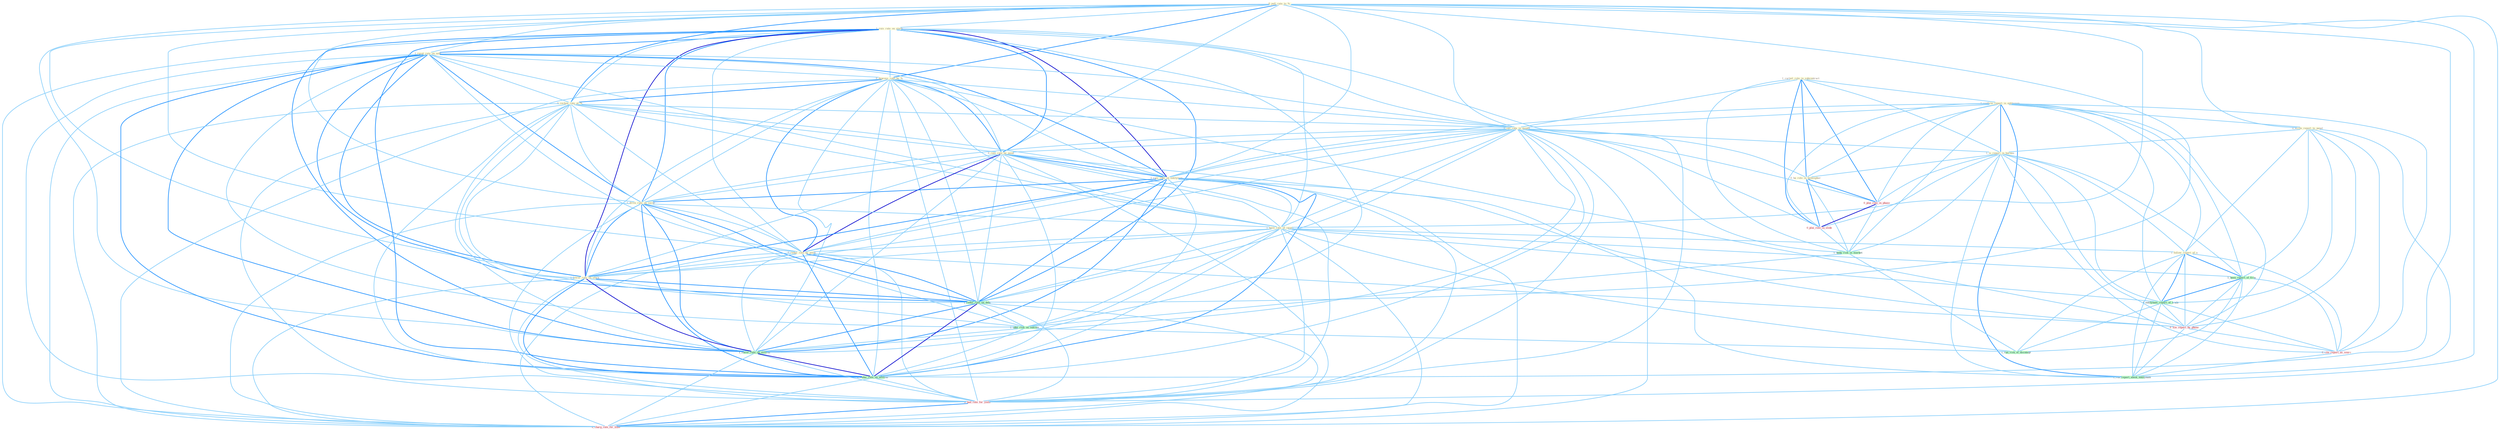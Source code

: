 Graph G{ 
    node
    [shape=polygon,style=filled,width=.5,height=.06,color="#BDFCC9",fixedsize=true,fontsize=4,
    fontcolor="#2f4f4f"];
    {node
    [color="#ffffe0", fontcolor="#8b7d6b"] "0_pull_rate_to_% " "1_rais_rate_on_stock " "1_curtail_role_in_subcontract " "1_confirm_report_in_entitynam " "1_reset_rate_on_note " "0_depress_rate_by_% " "0_reckon_rate_at_% " "0_write_report_to_panel " "0_jolt_rate_in_month " "1_is_report_in_bureau " "0_rais_rate_by_point " "1_rais_rate_on_entitynam " "1_drive_rate_on_secur " "1_have_rate_of_injuri " "0_reduc_rate_by_point " "1_follow_report_of_a " "0_ha_role_in_hemispher " "1_lower_rate_on_stock "}
{node [color="#fff0f5", fontcolor="#b22222"] "0_plai_role_in_phase " "0_plai_role_in_slide " "0_file_report_by_phone " "0_cite_report_as_sourc " "0_had_rate_for_yield " "0_charg_rate_for_time "}
edge [color="#B0E2FF"];

	"0_pull_rate_to_% " -- "1_rais_rate_on_stock " [w="1", color="#87cefa" ];
	"0_pull_rate_to_% " -- "1_reset_rate_on_note " [w="1", color="#87cefa" ];
	"0_pull_rate_to_% " -- "0_depress_rate_by_% " [w="2", color="#1e90ff" , len=0.8];
	"0_pull_rate_to_% " -- "0_reckon_rate_at_% " [w="2", color="#1e90ff" , len=0.8];
	"0_pull_rate_to_% " -- "0_write_report_to_panel " [w="1", color="#87cefa" ];
	"0_pull_rate_to_% " -- "0_jolt_rate_in_month " [w="1", color="#87cefa" ];
	"0_pull_rate_to_% " -- "0_rais_rate_by_point " [w="1", color="#87cefa" ];
	"0_pull_rate_to_% " -- "1_rais_rate_on_entitynam " [w="1", color="#87cefa" ];
	"0_pull_rate_to_% " -- "1_drive_rate_on_secur " [w="1", color="#87cefa" ];
	"0_pull_rate_to_% " -- "1_have_rate_of_injuri " [w="1", color="#87cefa" ];
	"0_pull_rate_to_% " -- "0_reduc_rate_by_point " [w="1", color="#87cefa" ];
	"0_pull_rate_to_% " -- "1_lower_rate_on_stock " [w="1", color="#87cefa" ];
	"0_pull_rate_to_% " -- "1_reduc_rate_on_debt " [w="1", color="#87cefa" ];
	"0_pull_rate_to_% " -- "1_lower_rate_on_million " [w="1", color="#87cefa" ];
	"0_pull_rate_to_% " -- "1_reduc_rate_on_million " [w="1", color="#87cefa" ];
	"0_pull_rate_to_% " -- "0_had_rate_for_yield " [w="1", color="#87cefa" ];
	"0_pull_rate_to_% " -- "0_charg_rate_for_time " [w="1", color="#87cefa" ];
	"1_rais_rate_on_stock " -- "1_reset_rate_on_note " [w="2", color="#1e90ff" , len=0.8];
	"1_rais_rate_on_stock " -- "0_depress_rate_by_% " [w="1", color="#87cefa" ];
	"1_rais_rate_on_stock " -- "0_reckon_rate_at_% " [w="1", color="#87cefa" ];
	"1_rais_rate_on_stock " -- "0_jolt_rate_in_month " [w="1", color="#87cefa" ];
	"1_rais_rate_on_stock " -- "0_rais_rate_by_point " [w="2", color="#1e90ff" , len=0.8];
	"1_rais_rate_on_stock " -- "1_rais_rate_on_entitynam " [w="3", color="#0000cd" , len=0.6];
	"1_rais_rate_on_stock " -- "1_drive_rate_on_secur " [w="2", color="#1e90ff" , len=0.8];
	"1_rais_rate_on_stock " -- "1_have_rate_of_injuri " [w="1", color="#87cefa" ];
	"1_rais_rate_on_stock " -- "0_reduc_rate_by_point " [w="1", color="#87cefa" ];
	"1_rais_rate_on_stock " -- "1_lower_rate_on_stock " [w="3", color="#0000cd" , len=0.6];
	"1_rais_rate_on_stock " -- "1_reduc_rate_on_debt " [w="2", color="#1e90ff" , len=0.8];
	"1_rais_rate_on_stock " -- "1_take_risk_on_outcom " [w="1", color="#87cefa" ];
	"1_rais_rate_on_stock " -- "1_lower_rate_on_million " [w="2", color="#1e90ff" , len=0.8];
	"1_rais_rate_on_stock " -- "1_reduc_rate_on_million " [w="2", color="#1e90ff" , len=0.8];
	"1_rais_rate_on_stock " -- "0_had_rate_for_yield " [w="1", color="#87cefa" ];
	"1_rais_rate_on_stock " -- "0_charg_rate_for_time " [w="1", color="#87cefa" ];
	"1_curtail_role_in_subcontract " -- "1_confirm_report_in_entitynam " [w="1", color="#87cefa" ];
	"1_curtail_role_in_subcontract " -- "0_jolt_rate_in_month " [w="1", color="#87cefa" ];
	"1_curtail_role_in_subcontract " -- "1_is_report_in_bureau " [w="1", color="#87cefa" ];
	"1_curtail_role_in_subcontract " -- "0_ha_role_in_hemispher " [w="2", color="#1e90ff" , len=0.8];
	"1_curtail_role_in_subcontract " -- "0_plai_role_in_phase " [w="2", color="#1e90ff" , len=0.8];
	"1_curtail_role_in_subcontract " -- "0_plai_role_in_slide " [w="2", color="#1e90ff" , len=0.8];
	"1_curtail_role_in_subcontract " -- "1_hedg_risk_in_market " [w="1", color="#87cefa" ];
	"1_confirm_report_in_entitynam " -- "0_write_report_to_panel " [w="1", color="#87cefa" ];
	"1_confirm_report_in_entitynam " -- "0_jolt_rate_in_month " [w="1", color="#87cefa" ];
	"1_confirm_report_in_entitynam " -- "1_is_report_in_bureau " [w="2", color="#1e90ff" , len=0.8];
	"1_confirm_report_in_entitynam " -- "1_rais_rate_on_entitynam " [w="1", color="#87cefa" ];
	"1_confirm_report_in_entitynam " -- "1_follow_report_of_a " [w="1", color="#87cefa" ];
	"1_confirm_report_in_entitynam " -- "0_ha_role_in_hemispher " [w="1", color="#87cefa" ];
	"1_confirm_report_in_entitynam " -- "0_plai_role_in_phase " [w="1", color="#87cefa" ];
	"1_confirm_report_in_entitynam " -- "1_been_report_of_firm " [w="1", color="#87cefa" ];
	"1_confirm_report_in_entitynam " -- "0_plai_role_in_slide " [w="1", color="#87cefa" ];
	"1_confirm_report_in_entitynam " -- "1_entitynam_report_of_trade " [w="1", color="#87cefa" ];
	"1_confirm_report_in_entitynam " -- "1_hedg_risk_in_market " [w="1", color="#87cefa" ];
	"1_confirm_report_in_entitynam " -- "0_file_report_by_phone " [w="1", color="#87cefa" ];
	"1_confirm_report_in_entitynam " -- "0_cite_report_as_sourc " [w="1", color="#87cefa" ];
	"1_confirm_report_in_entitynam " -- "1_ran_report_about_entitynam " [w="2", color="#1e90ff" , len=0.8];
	"1_reset_rate_on_note " -- "0_depress_rate_by_% " [w="1", color="#87cefa" ];
	"1_reset_rate_on_note " -- "0_reckon_rate_at_% " [w="1", color="#87cefa" ];
	"1_reset_rate_on_note " -- "0_jolt_rate_in_month " [w="1", color="#87cefa" ];
	"1_reset_rate_on_note " -- "0_rais_rate_by_point " [w="1", color="#87cefa" ];
	"1_reset_rate_on_note " -- "1_rais_rate_on_entitynam " [w="2", color="#1e90ff" , len=0.8];
	"1_reset_rate_on_note " -- "1_drive_rate_on_secur " [w="2", color="#1e90ff" , len=0.8];
	"1_reset_rate_on_note " -- "1_have_rate_of_injuri " [w="1", color="#87cefa" ];
	"1_reset_rate_on_note " -- "0_reduc_rate_by_point " [w="1", color="#87cefa" ];
	"1_reset_rate_on_note " -- "1_lower_rate_on_stock " [w="2", color="#1e90ff" , len=0.8];
	"1_reset_rate_on_note " -- "1_reduc_rate_on_debt " [w="2", color="#1e90ff" , len=0.8];
	"1_reset_rate_on_note " -- "1_take_risk_on_outcom " [w="1", color="#87cefa" ];
	"1_reset_rate_on_note " -- "1_lower_rate_on_million " [w="2", color="#1e90ff" , len=0.8];
	"1_reset_rate_on_note " -- "1_reduc_rate_on_million " [w="2", color="#1e90ff" , len=0.8];
	"1_reset_rate_on_note " -- "0_had_rate_for_yield " [w="1", color="#87cefa" ];
	"1_reset_rate_on_note " -- "0_charg_rate_for_time " [w="1", color="#87cefa" ];
	"0_depress_rate_by_% " -- "0_reckon_rate_at_% " [w="2", color="#1e90ff" , len=0.8];
	"0_depress_rate_by_% " -- "0_jolt_rate_in_month " [w="1", color="#87cefa" ];
	"0_depress_rate_by_% " -- "0_rais_rate_by_point " [w="2", color="#1e90ff" , len=0.8];
	"0_depress_rate_by_% " -- "1_rais_rate_on_entitynam " [w="1", color="#87cefa" ];
	"0_depress_rate_by_% " -- "1_drive_rate_on_secur " [w="1", color="#87cefa" ];
	"0_depress_rate_by_% " -- "1_have_rate_of_injuri " [w="1", color="#87cefa" ];
	"0_depress_rate_by_% " -- "0_reduc_rate_by_point " [w="2", color="#1e90ff" , len=0.8];
	"0_depress_rate_by_% " -- "1_lower_rate_on_stock " [w="1", color="#87cefa" ];
	"0_depress_rate_by_% " -- "1_reduc_rate_on_debt " [w="1", color="#87cefa" ];
	"0_depress_rate_by_% " -- "0_file_report_by_phone " [w="1", color="#87cefa" ];
	"0_depress_rate_by_% " -- "1_lower_rate_on_million " [w="1", color="#87cefa" ];
	"0_depress_rate_by_% " -- "1_reduc_rate_on_million " [w="1", color="#87cefa" ];
	"0_depress_rate_by_% " -- "0_had_rate_for_yield " [w="1", color="#87cefa" ];
	"0_depress_rate_by_% " -- "0_charg_rate_for_time " [w="1", color="#87cefa" ];
	"0_reckon_rate_at_% " -- "0_jolt_rate_in_month " [w="1", color="#87cefa" ];
	"0_reckon_rate_at_% " -- "0_rais_rate_by_point " [w="1", color="#87cefa" ];
	"0_reckon_rate_at_% " -- "1_rais_rate_on_entitynam " [w="1", color="#87cefa" ];
	"0_reckon_rate_at_% " -- "1_drive_rate_on_secur " [w="1", color="#87cefa" ];
	"0_reckon_rate_at_% " -- "1_have_rate_of_injuri " [w="1", color="#87cefa" ];
	"0_reckon_rate_at_% " -- "0_reduc_rate_by_point " [w="1", color="#87cefa" ];
	"0_reckon_rate_at_% " -- "1_lower_rate_on_stock " [w="1", color="#87cefa" ];
	"0_reckon_rate_at_% " -- "1_reduc_rate_on_debt " [w="1", color="#87cefa" ];
	"0_reckon_rate_at_% " -- "1_lower_rate_on_million " [w="1", color="#87cefa" ];
	"0_reckon_rate_at_% " -- "1_reduc_rate_on_million " [w="1", color="#87cefa" ];
	"0_reckon_rate_at_% " -- "0_had_rate_for_yield " [w="1", color="#87cefa" ];
	"0_reckon_rate_at_% " -- "0_charg_rate_for_time " [w="1", color="#87cefa" ];
	"0_write_report_to_panel " -- "1_is_report_in_bureau " [w="1", color="#87cefa" ];
	"0_write_report_to_panel " -- "1_follow_report_of_a " [w="1", color="#87cefa" ];
	"0_write_report_to_panel " -- "1_been_report_of_firm " [w="1", color="#87cefa" ];
	"0_write_report_to_panel " -- "1_entitynam_report_of_trade " [w="1", color="#87cefa" ];
	"0_write_report_to_panel " -- "0_file_report_by_phone " [w="1", color="#87cefa" ];
	"0_write_report_to_panel " -- "0_cite_report_as_sourc " [w="1", color="#87cefa" ];
	"0_write_report_to_panel " -- "1_ran_report_about_entitynam " [w="1", color="#87cefa" ];
	"0_jolt_rate_in_month " -- "1_is_report_in_bureau " [w="1", color="#87cefa" ];
	"0_jolt_rate_in_month " -- "0_rais_rate_by_point " [w="1", color="#87cefa" ];
	"0_jolt_rate_in_month " -- "1_rais_rate_on_entitynam " [w="1", color="#87cefa" ];
	"0_jolt_rate_in_month " -- "1_drive_rate_on_secur " [w="1", color="#87cefa" ];
	"0_jolt_rate_in_month " -- "1_have_rate_of_injuri " [w="1", color="#87cefa" ];
	"0_jolt_rate_in_month " -- "0_reduc_rate_by_point " [w="1", color="#87cefa" ];
	"0_jolt_rate_in_month " -- "0_ha_role_in_hemispher " [w="1", color="#87cefa" ];
	"0_jolt_rate_in_month " -- "1_lower_rate_on_stock " [w="1", color="#87cefa" ];
	"0_jolt_rate_in_month " -- "1_reduc_rate_on_debt " [w="1", color="#87cefa" ];
	"0_jolt_rate_in_month " -- "0_plai_role_in_phase " [w="1", color="#87cefa" ];
	"0_jolt_rate_in_month " -- "0_plai_role_in_slide " [w="1", color="#87cefa" ];
	"0_jolt_rate_in_month " -- "1_hedg_risk_in_market " [w="1", color="#87cefa" ];
	"0_jolt_rate_in_month " -- "1_lower_rate_on_million " [w="1", color="#87cefa" ];
	"0_jolt_rate_in_month " -- "1_reduc_rate_on_million " [w="1", color="#87cefa" ];
	"0_jolt_rate_in_month " -- "0_had_rate_for_yield " [w="1", color="#87cefa" ];
	"0_jolt_rate_in_month " -- "0_charg_rate_for_time " [w="1", color="#87cefa" ];
	"1_is_report_in_bureau " -- "1_follow_report_of_a " [w="1", color="#87cefa" ];
	"1_is_report_in_bureau " -- "0_ha_role_in_hemispher " [w="1", color="#87cefa" ];
	"1_is_report_in_bureau " -- "0_plai_role_in_phase " [w="1", color="#87cefa" ];
	"1_is_report_in_bureau " -- "1_been_report_of_firm " [w="1", color="#87cefa" ];
	"1_is_report_in_bureau " -- "0_plai_role_in_slide " [w="1", color="#87cefa" ];
	"1_is_report_in_bureau " -- "1_entitynam_report_of_trade " [w="1", color="#87cefa" ];
	"1_is_report_in_bureau " -- "1_hedg_risk_in_market " [w="1", color="#87cefa" ];
	"1_is_report_in_bureau " -- "0_file_report_by_phone " [w="1", color="#87cefa" ];
	"1_is_report_in_bureau " -- "0_cite_report_as_sourc " [w="1", color="#87cefa" ];
	"1_is_report_in_bureau " -- "1_ran_report_about_entitynam " [w="1", color="#87cefa" ];
	"0_rais_rate_by_point " -- "1_rais_rate_on_entitynam " [w="2", color="#1e90ff" , len=0.8];
	"0_rais_rate_by_point " -- "1_drive_rate_on_secur " [w="1", color="#87cefa" ];
	"0_rais_rate_by_point " -- "1_have_rate_of_injuri " [w="1", color="#87cefa" ];
	"0_rais_rate_by_point " -- "0_reduc_rate_by_point " [w="3", color="#0000cd" , len=0.6];
	"0_rais_rate_by_point " -- "1_lower_rate_on_stock " [w="1", color="#87cefa" ];
	"0_rais_rate_by_point " -- "1_reduc_rate_on_debt " [w="1", color="#87cefa" ];
	"0_rais_rate_by_point " -- "0_file_report_by_phone " [w="1", color="#87cefa" ];
	"0_rais_rate_by_point " -- "1_lower_rate_on_million " [w="1", color="#87cefa" ];
	"0_rais_rate_by_point " -- "1_reduc_rate_on_million " [w="1", color="#87cefa" ];
	"0_rais_rate_by_point " -- "0_had_rate_for_yield " [w="1", color="#87cefa" ];
	"0_rais_rate_by_point " -- "0_charg_rate_for_time " [w="1", color="#87cefa" ];
	"1_rais_rate_on_entitynam " -- "1_drive_rate_on_secur " [w="2", color="#1e90ff" , len=0.8];
	"1_rais_rate_on_entitynam " -- "1_have_rate_of_injuri " [w="1", color="#87cefa" ];
	"1_rais_rate_on_entitynam " -- "0_reduc_rate_by_point " [w="1", color="#87cefa" ];
	"1_rais_rate_on_entitynam " -- "1_lower_rate_on_stock " [w="2", color="#1e90ff" , len=0.8];
	"1_rais_rate_on_entitynam " -- "1_reduc_rate_on_debt " [w="2", color="#1e90ff" , len=0.8];
	"1_rais_rate_on_entitynam " -- "1_take_risk_on_outcom " [w="1", color="#87cefa" ];
	"1_rais_rate_on_entitynam " -- "1_lower_rate_on_million " [w="2", color="#1e90ff" , len=0.8];
	"1_rais_rate_on_entitynam " -- "1_reduc_rate_on_million " [w="2", color="#1e90ff" , len=0.8];
	"1_rais_rate_on_entitynam " -- "0_had_rate_for_yield " [w="1", color="#87cefa" ];
	"1_rais_rate_on_entitynam " -- "0_charg_rate_for_time " [w="1", color="#87cefa" ];
	"1_rais_rate_on_entitynam " -- "1_ran_report_about_entitynam " [w="1", color="#87cefa" ];
	"1_drive_rate_on_secur " -- "1_have_rate_of_injuri " [w="1", color="#87cefa" ];
	"1_drive_rate_on_secur " -- "0_reduc_rate_by_point " [w="1", color="#87cefa" ];
	"1_drive_rate_on_secur " -- "1_lower_rate_on_stock " [w="2", color="#1e90ff" , len=0.8];
	"1_drive_rate_on_secur " -- "1_reduc_rate_on_debt " [w="2", color="#1e90ff" , len=0.8];
	"1_drive_rate_on_secur " -- "1_take_risk_on_outcom " [w="1", color="#87cefa" ];
	"1_drive_rate_on_secur " -- "1_lower_rate_on_million " [w="2", color="#1e90ff" , len=0.8];
	"1_drive_rate_on_secur " -- "1_reduc_rate_on_million " [w="2", color="#1e90ff" , len=0.8];
	"1_drive_rate_on_secur " -- "0_had_rate_for_yield " [w="1", color="#87cefa" ];
	"1_drive_rate_on_secur " -- "0_charg_rate_for_time " [w="1", color="#87cefa" ];
	"1_have_rate_of_injuri " -- "0_reduc_rate_by_point " [w="1", color="#87cefa" ];
	"1_have_rate_of_injuri " -- "1_follow_report_of_a " [w="1", color="#87cefa" ];
	"1_have_rate_of_injuri " -- "1_lower_rate_on_stock " [w="1", color="#87cefa" ];
	"1_have_rate_of_injuri " -- "1_reduc_rate_on_debt " [w="1", color="#87cefa" ];
	"1_have_rate_of_injuri " -- "1_been_report_of_firm " [w="1", color="#87cefa" ];
	"1_have_rate_of_injuri " -- "1_entitynam_report_of_trade " [w="1", color="#87cefa" ];
	"1_have_rate_of_injuri " -- "1_lower_rate_on_million " [w="1", color="#87cefa" ];
	"1_have_rate_of_injuri " -- "1_reduc_rate_on_million " [w="1", color="#87cefa" ];
	"1_have_rate_of_injuri " -- "1_run_risk_of_disintegr " [w="1", color="#87cefa" ];
	"1_have_rate_of_injuri " -- "0_had_rate_for_yield " [w="1", color="#87cefa" ];
	"1_have_rate_of_injuri " -- "0_charg_rate_for_time " [w="1", color="#87cefa" ];
	"0_reduc_rate_by_point " -- "1_lower_rate_on_stock " [w="1", color="#87cefa" ];
	"0_reduc_rate_by_point " -- "1_reduc_rate_on_debt " [w="2", color="#1e90ff" , len=0.8];
	"0_reduc_rate_by_point " -- "0_file_report_by_phone " [w="1", color="#87cefa" ];
	"0_reduc_rate_by_point " -- "1_lower_rate_on_million " [w="1", color="#87cefa" ];
	"0_reduc_rate_by_point " -- "1_reduc_rate_on_million " [w="2", color="#1e90ff" , len=0.8];
	"0_reduc_rate_by_point " -- "0_had_rate_for_yield " [w="1", color="#87cefa" ];
	"0_reduc_rate_by_point " -- "0_charg_rate_for_time " [w="1", color="#87cefa" ];
	"1_follow_report_of_a " -- "1_been_report_of_firm " [w="2", color="#1e90ff" , len=0.8];
	"1_follow_report_of_a " -- "1_entitynam_report_of_trade " [w="2", color="#1e90ff" , len=0.8];
	"1_follow_report_of_a " -- "0_file_report_by_phone " [w="1", color="#87cefa" ];
	"1_follow_report_of_a " -- "0_cite_report_as_sourc " [w="1", color="#87cefa" ];
	"1_follow_report_of_a " -- "1_run_risk_of_disintegr " [w="1", color="#87cefa" ];
	"1_follow_report_of_a " -- "1_ran_report_about_entitynam " [w="1", color="#87cefa" ];
	"0_ha_role_in_hemispher " -- "0_plai_role_in_phase " [w="2", color="#1e90ff" , len=0.8];
	"0_ha_role_in_hemispher " -- "0_plai_role_in_slide " [w="2", color="#1e90ff" , len=0.8];
	"0_ha_role_in_hemispher " -- "1_hedg_risk_in_market " [w="1", color="#87cefa" ];
	"1_lower_rate_on_stock " -- "1_reduc_rate_on_debt " [w="2", color="#1e90ff" , len=0.8];
	"1_lower_rate_on_stock " -- "1_take_risk_on_outcom " [w="1", color="#87cefa" ];
	"1_lower_rate_on_stock " -- "1_lower_rate_on_million " [w="3", color="#0000cd" , len=0.6];
	"1_lower_rate_on_stock " -- "1_reduc_rate_on_million " [w="2", color="#1e90ff" , len=0.8];
	"1_lower_rate_on_stock " -- "0_had_rate_for_yield " [w="1", color="#87cefa" ];
	"1_lower_rate_on_stock " -- "0_charg_rate_for_time " [w="1", color="#87cefa" ];
	"1_reduc_rate_on_debt " -- "1_take_risk_on_outcom " [w="1", color="#87cefa" ];
	"1_reduc_rate_on_debt " -- "1_lower_rate_on_million " [w="2", color="#1e90ff" , len=0.8];
	"1_reduc_rate_on_debt " -- "1_reduc_rate_on_million " [w="3", color="#0000cd" , len=0.6];
	"1_reduc_rate_on_debt " -- "0_had_rate_for_yield " [w="1", color="#87cefa" ];
	"1_reduc_rate_on_debt " -- "0_charg_rate_for_time " [w="1", color="#87cefa" ];
	"0_plai_role_in_phase " -- "0_plai_role_in_slide " [w="3", color="#0000cd" , len=0.6];
	"0_plai_role_in_phase " -- "1_hedg_risk_in_market " [w="1", color="#87cefa" ];
	"1_been_report_of_firm " -- "1_entitynam_report_of_trade " [w="2", color="#1e90ff" , len=0.8];
	"1_been_report_of_firm " -- "0_file_report_by_phone " [w="1", color="#87cefa" ];
	"1_been_report_of_firm " -- "0_cite_report_as_sourc " [w="1", color="#87cefa" ];
	"1_been_report_of_firm " -- "1_run_risk_of_disintegr " [w="1", color="#87cefa" ];
	"1_been_report_of_firm " -- "1_ran_report_about_entitynam " [w="1", color="#87cefa" ];
	"0_plai_role_in_slide " -- "1_hedg_risk_in_market " [w="1", color="#87cefa" ];
	"1_entitynam_report_of_trade " -- "0_file_report_by_phone " [w="1", color="#87cefa" ];
	"1_entitynam_report_of_trade " -- "0_cite_report_as_sourc " [w="1", color="#87cefa" ];
	"1_entitynam_report_of_trade " -- "1_run_risk_of_disintegr " [w="1", color="#87cefa" ];
	"1_entitynam_report_of_trade " -- "1_ran_report_about_entitynam " [w="1", color="#87cefa" ];
	"1_hedg_risk_in_market " -- "1_take_risk_on_outcom " [w="1", color="#87cefa" ];
	"1_hedg_risk_in_market " -- "1_run_risk_of_disintegr " [w="1", color="#87cefa" ];
	"1_take_risk_on_outcom " -- "1_lower_rate_on_million " [w="1", color="#87cefa" ];
	"1_take_risk_on_outcom " -- "1_reduc_rate_on_million " [w="1", color="#87cefa" ];
	"1_take_risk_on_outcom " -- "1_run_risk_of_disintegr " [w="1", color="#87cefa" ];
	"0_file_report_by_phone " -- "0_cite_report_as_sourc " [w="1", color="#87cefa" ];
	"0_file_report_by_phone " -- "1_ran_report_about_entitynam " [w="1", color="#87cefa" ];
	"0_cite_report_as_sourc " -- "1_ran_report_about_entitynam " [w="1", color="#87cefa" ];
	"1_lower_rate_on_million " -- "1_reduc_rate_on_million " [w="3", color="#0000cd" , len=0.6];
	"1_lower_rate_on_million " -- "0_had_rate_for_yield " [w="1", color="#87cefa" ];
	"1_lower_rate_on_million " -- "0_charg_rate_for_time " [w="1", color="#87cefa" ];
	"1_reduc_rate_on_million " -- "0_had_rate_for_yield " [w="1", color="#87cefa" ];
	"1_reduc_rate_on_million " -- "0_charg_rate_for_time " [w="1", color="#87cefa" ];
	"0_had_rate_for_yield " -- "0_charg_rate_for_time " [w="2", color="#1e90ff" , len=0.8];
}